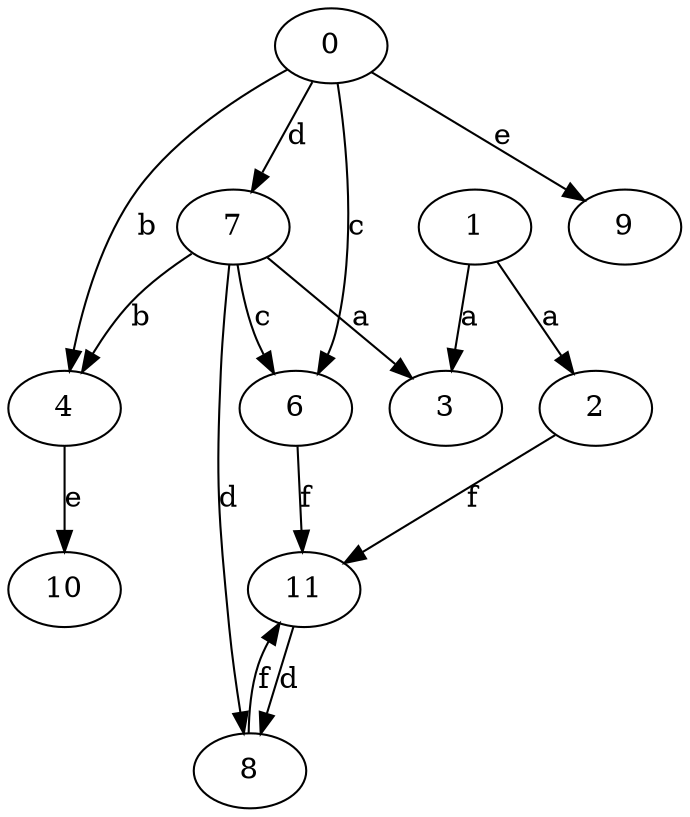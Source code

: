 strict digraph  {
2;
3;
0;
4;
6;
7;
8;
9;
10;
1;
11;
2 -> 11  [label=f];
0 -> 4  [label=b];
0 -> 6  [label=c];
0 -> 7  [label=d];
0 -> 9  [label=e];
4 -> 10  [label=e];
6 -> 11  [label=f];
7 -> 3  [label=a];
7 -> 4  [label=b];
7 -> 6  [label=c];
7 -> 8  [label=d];
8 -> 11  [label=f];
1 -> 2  [label=a];
1 -> 3  [label=a];
11 -> 8  [label=d];
}
